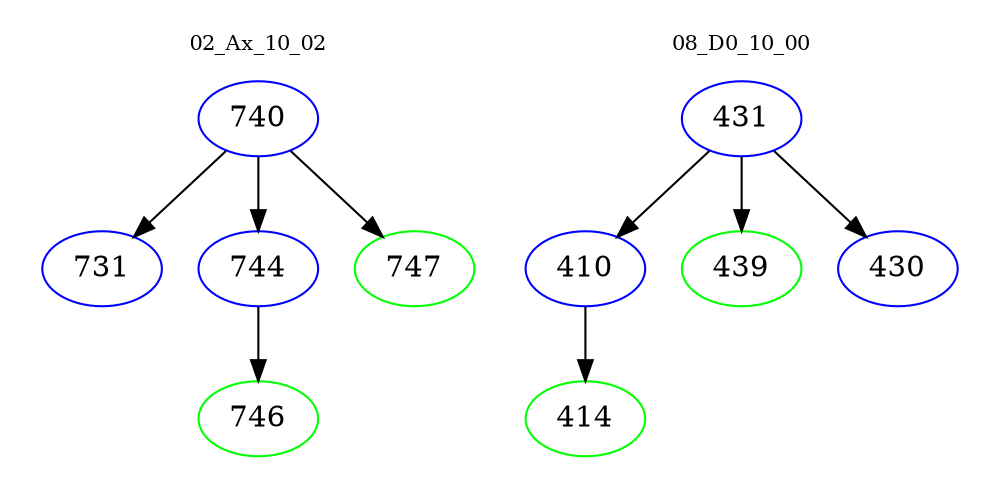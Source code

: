 digraph{
subgraph cluster_0 {
color = white
label = "02_Ax_10_02";
fontsize=10;
T0_740 [label="740", color="blue"]
T0_740 -> T0_731 [color="black"]
T0_731 [label="731", color="blue"]
T0_740 -> T0_744 [color="black"]
T0_744 [label="744", color="blue"]
T0_744 -> T0_746 [color="black"]
T0_746 [label="746", color="green"]
T0_740 -> T0_747 [color="black"]
T0_747 [label="747", color="green"]
}
subgraph cluster_1 {
color = white
label = "08_D0_10_00";
fontsize=10;
T1_431 [label="431", color="blue"]
T1_431 -> T1_410 [color="black"]
T1_410 [label="410", color="blue"]
T1_410 -> T1_414 [color="black"]
T1_414 [label="414", color="green"]
T1_431 -> T1_439 [color="black"]
T1_439 [label="439", color="green"]
T1_431 -> T1_430 [color="black"]
T1_430 [label="430", color="blue"]
}
}
